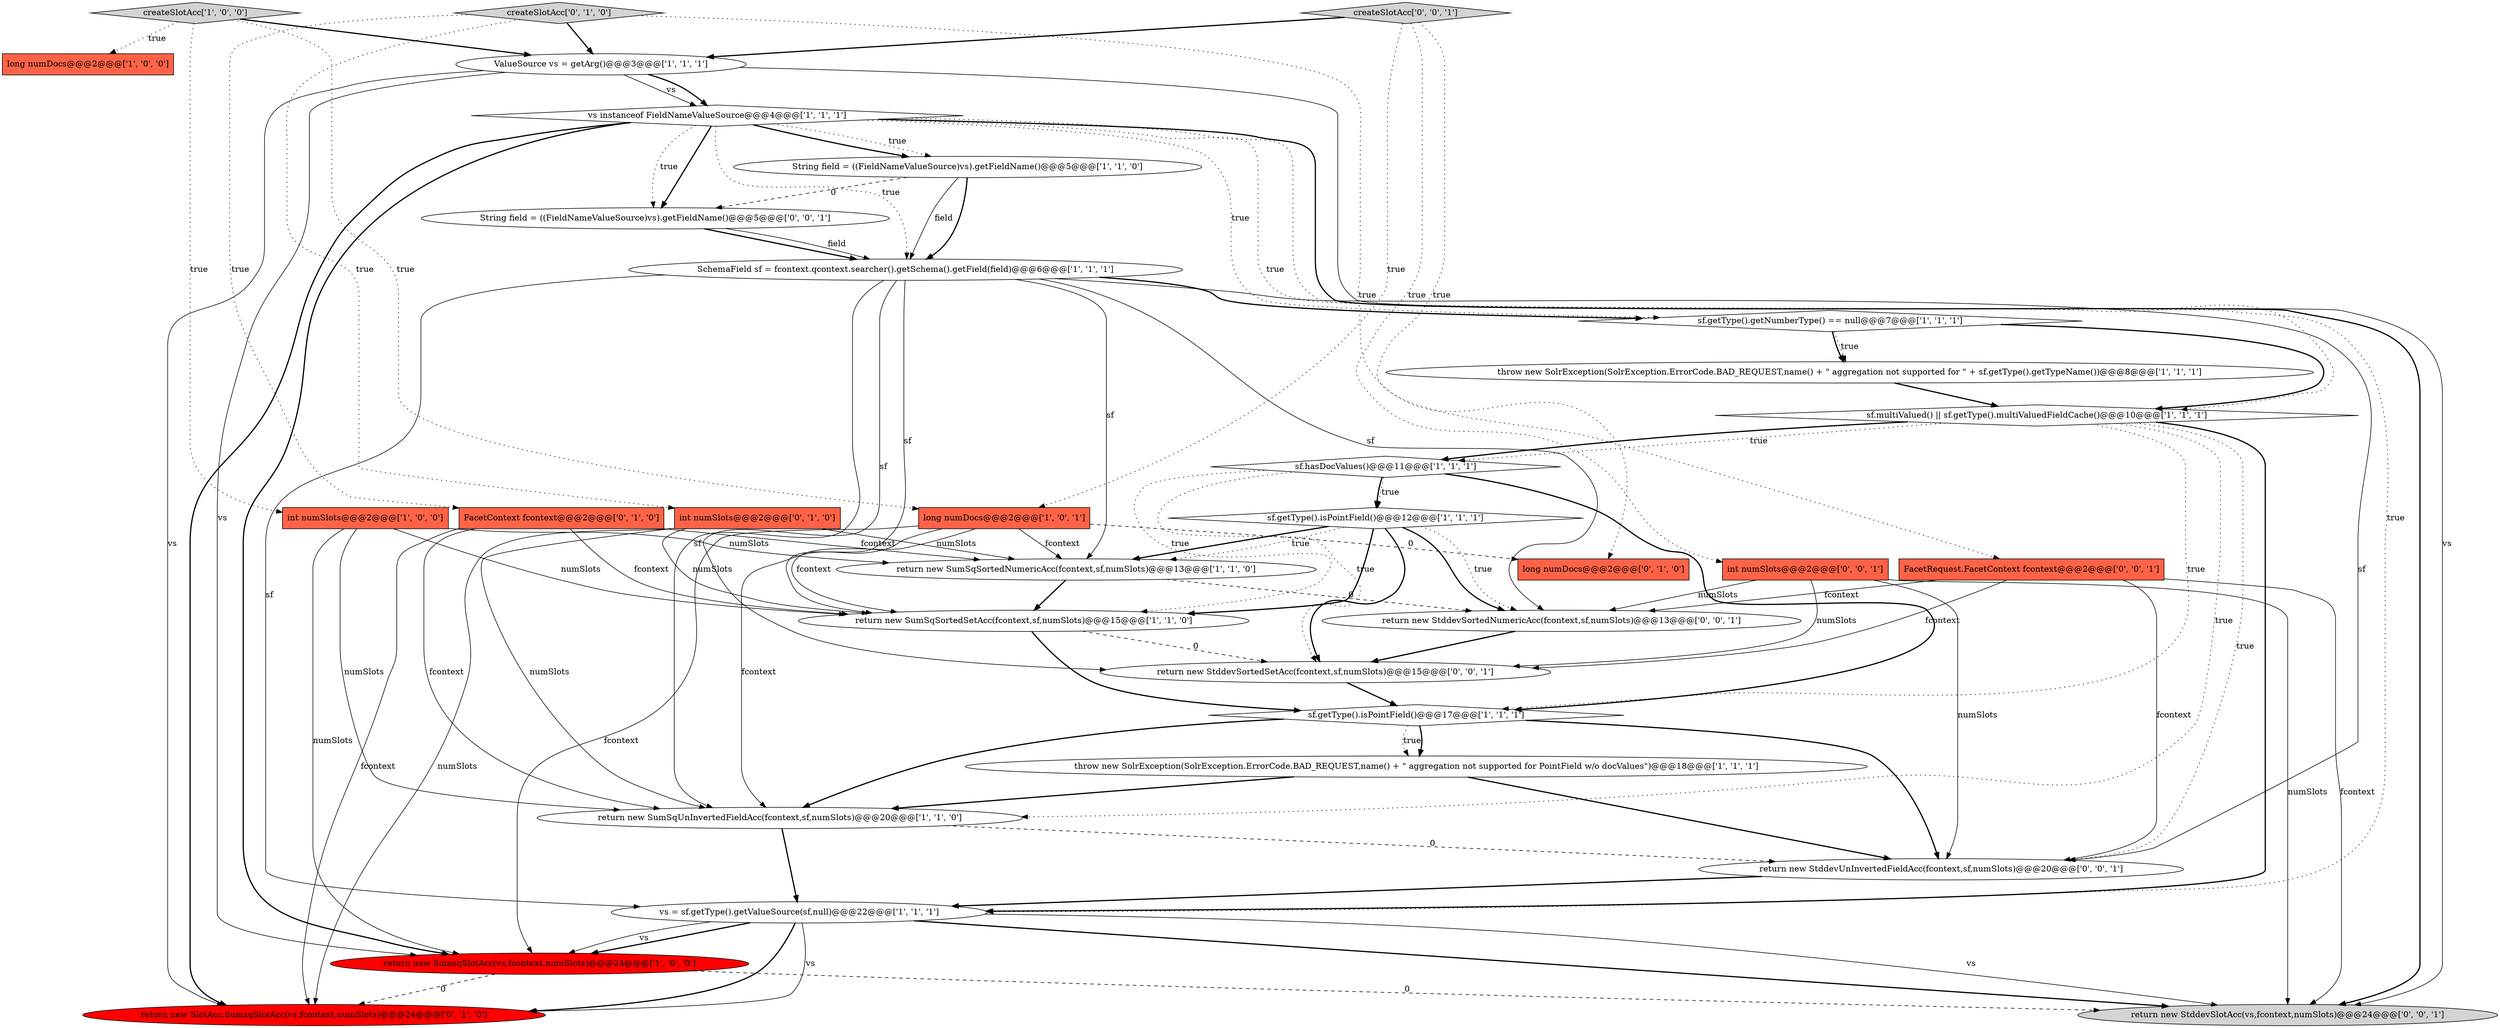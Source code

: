 digraph {
12 [style = filled, label = "return new SumSqSortedSetAcc(fcontext,sf,numSlots)@@@15@@@['1', '1', '0']", fillcolor = white, shape = ellipse image = "AAA0AAABBB1BBB"];
29 [style = filled, label = "int numSlots@@@2@@@['0', '0', '1']", fillcolor = tomato, shape = box image = "AAA0AAABBB3BBB"];
19 [style = filled, label = "sf.getType().isPointField()@@@17@@@['1', '1', '1']", fillcolor = white, shape = diamond image = "AAA0AAABBB1BBB"];
18 [style = filled, label = "return new SumSqUnInvertedFieldAcc(fcontext,sf,numSlots)@@@20@@@['1', '1', '0']", fillcolor = white, shape = ellipse image = "AAA0AAABBB1BBB"];
14 [style = filled, label = "return new SumSqSortedNumericAcc(fcontext,sf,numSlots)@@@13@@@['1', '1', '0']", fillcolor = white, shape = ellipse image = "AAA0AAABBB1BBB"];
25 [style = filled, label = "return new StddevSortedNumericAcc(fcontext,sf,numSlots)@@@13@@@['0', '0', '1']", fillcolor = white, shape = ellipse image = "AAA0AAABBB3BBB"];
28 [style = filled, label = "FacetRequest.FacetContext fcontext@@@2@@@['0', '0', '1']", fillcolor = tomato, shape = box image = "AAA0AAABBB3BBB"];
31 [style = filled, label = "return new StddevSlotAcc(vs,fcontext,numSlots)@@@24@@@['0', '0', '1']", fillcolor = lightgray, shape = ellipse image = "AAA0AAABBB3BBB"];
15 [style = filled, label = "int numSlots@@@2@@@['1', '0', '0']", fillcolor = tomato, shape = box image = "AAA0AAABBB1BBB"];
2 [style = filled, label = "String field = ((FieldNameValueSource)vs).getFieldName()@@@5@@@['1', '1', '0']", fillcolor = white, shape = ellipse image = "AAA0AAABBB1BBB"];
26 [style = filled, label = "createSlotAcc['0', '0', '1']", fillcolor = lightgray, shape = diamond image = "AAA0AAABBB3BBB"];
21 [style = filled, label = "int numSlots@@@2@@@['0', '1', '0']", fillcolor = tomato, shape = box image = "AAA0AAABBB2BBB"];
27 [style = filled, label = "return new StddevSortedSetAcc(fcontext,sf,numSlots)@@@15@@@['0', '0', '1']", fillcolor = white, shape = ellipse image = "AAA0AAABBB3BBB"];
0 [style = filled, label = "sf.hasDocValues()@@@11@@@['1', '1', '1']", fillcolor = white, shape = diamond image = "AAA0AAABBB1BBB"];
6 [style = filled, label = "sf.getType().isPointField()@@@12@@@['1', '1', '1']", fillcolor = white, shape = diamond image = "AAA0AAABBB1BBB"];
1 [style = filled, label = "long numDocs@@@2@@@['1', '0', '0']", fillcolor = tomato, shape = box image = "AAA0AAABBB1BBB"];
9 [style = filled, label = "sf.multiValued() || sf.getType().multiValuedFieldCache()@@@10@@@['1', '1', '1']", fillcolor = white, shape = diamond image = "AAA0AAABBB1BBB"];
22 [style = filled, label = "return new SlotAcc.SumsqSlotAcc(vs,fcontext,numSlots)@@@24@@@['0', '1', '0']", fillcolor = red, shape = ellipse image = "AAA1AAABBB2BBB"];
30 [style = filled, label = "return new StddevUnInvertedFieldAcc(fcontext,sf,numSlots)@@@20@@@['0', '0', '1']", fillcolor = white, shape = ellipse image = "AAA0AAABBB3BBB"];
10 [style = filled, label = "SchemaField sf = fcontext.qcontext.searcher().getSchema().getField(field)@@@6@@@['1', '1', '1']", fillcolor = white, shape = ellipse image = "AAA0AAABBB1BBB"];
4 [style = filled, label = "throw new SolrException(SolrException.ErrorCode.BAD_REQUEST,name() + \" aggregation not supported for \" + sf.getType().getTypeName())@@@8@@@['1', '1', '1']", fillcolor = white, shape = ellipse image = "AAA0AAABBB1BBB"];
20 [style = filled, label = "FacetContext fcontext@@@2@@@['0', '1', '0']", fillcolor = tomato, shape = box image = "AAA0AAABBB2BBB"];
23 [style = filled, label = "createSlotAcc['0', '1', '0']", fillcolor = lightgray, shape = diamond image = "AAA0AAABBB2BBB"];
3 [style = filled, label = "createSlotAcc['1', '0', '0']", fillcolor = lightgray, shape = diamond image = "AAA0AAABBB1BBB"];
11 [style = filled, label = "return new SumsqSlotAcc(vs,fcontext,numSlots)@@@24@@@['1', '0', '0']", fillcolor = red, shape = ellipse image = "AAA1AAABBB1BBB"];
17 [style = filled, label = "long numDocs@@@2@@@['1', '0', '1']", fillcolor = tomato, shape = box image = "AAA0AAABBB1BBB"];
8 [style = filled, label = "ValueSource vs = getArg()@@@3@@@['1', '1', '1']", fillcolor = white, shape = ellipse image = "AAA0AAABBB1BBB"];
24 [style = filled, label = "long numDocs@@@2@@@['0', '1', '0']", fillcolor = tomato, shape = box image = "AAA1AAABBB2BBB"];
32 [style = filled, label = "String field = ((FieldNameValueSource)vs).getFieldName()@@@5@@@['0', '0', '1']", fillcolor = white, shape = ellipse image = "AAA0AAABBB3BBB"];
13 [style = filled, label = "vs instanceof FieldNameValueSource@@@4@@@['1', '1', '1']", fillcolor = white, shape = diamond image = "AAA0AAABBB1BBB"];
5 [style = filled, label = "vs = sf.getType().getValueSource(sf,null)@@@22@@@['1', '1', '1']", fillcolor = white, shape = ellipse image = "AAA0AAABBB1BBB"];
16 [style = filled, label = "sf.getType().getNumberType() == null@@@7@@@['1', '1', '1']", fillcolor = white, shape = diamond image = "AAA0AAABBB1BBB"];
7 [style = filled, label = "throw new SolrException(SolrException.ErrorCode.BAD_REQUEST,name() + \" aggregation not supported for PointField w/o docValues\")@@@18@@@['1', '1', '1']", fillcolor = white, shape = ellipse image = "AAA0AAABBB1BBB"];
0->12 [style = dotted, label="true"];
8->11 [style = solid, label="vs"];
10->5 [style = solid, label="sf"];
7->30 [style = bold, label=""];
17->24 [style = dashed, label="0"];
14->25 [style = dashed, label="0"];
10->25 [style = solid, label="sf"];
18->30 [style = dashed, label="0"];
2->32 [style = dashed, label="0"];
20->18 [style = solid, label="fcontext"];
13->5 [style = dotted, label="true"];
15->14 [style = solid, label="numSlots"];
5->22 [style = solid, label="vs"];
13->10 [style = dotted, label="true"];
0->6 [style = dotted, label="true"];
26->28 [style = dotted, label="true"];
9->5 [style = bold, label=""];
17->14 [style = solid, label="fcontext"];
27->19 [style = bold, label=""];
13->22 [style = bold, label=""];
13->31 [style = bold, label=""];
29->27 [style = solid, label="numSlots"];
16->9 [style = bold, label=""];
13->9 [style = dotted, label="true"];
19->18 [style = bold, label=""];
13->32 [style = bold, label=""];
28->27 [style = solid, label="fcontext"];
0->19 [style = bold, label=""];
23->21 [style = dotted, label="true"];
11->22 [style = dashed, label="0"];
29->31 [style = solid, label="numSlots"];
23->8 [style = bold, label=""];
17->18 [style = solid, label="fcontext"];
16->4 [style = dotted, label="true"];
5->11 [style = solid, label="vs"];
13->11 [style = bold, label=""];
32->10 [style = bold, label=""];
15->12 [style = solid, label="numSlots"];
13->32 [style = dotted, label="true"];
25->27 [style = bold, label=""];
8->13 [style = solid, label="vs"];
6->14 [style = dotted, label="true"];
10->27 [style = solid, label="sf"];
10->30 [style = solid, label="sf"];
6->25 [style = dotted, label="true"];
12->27 [style = dashed, label="0"];
10->18 [style = solid, label="sf"];
5->11 [style = bold, label=""];
3->17 [style = dotted, label="true"];
15->18 [style = solid, label="numSlots"];
5->22 [style = bold, label=""];
3->1 [style = dotted, label="true"];
23->24 [style = dotted, label="true"];
20->14 [style = solid, label="fcontext"];
4->9 [style = bold, label=""];
8->22 [style = solid, label="vs"];
13->16 [style = dotted, label="true"];
17->11 [style = solid, label="fcontext"];
9->0 [style = dotted, label="true"];
17->12 [style = solid, label="fcontext"];
21->14 [style = solid, label="numSlots"];
28->31 [style = solid, label="fcontext"];
26->8 [style = bold, label=""];
19->7 [style = dotted, label="true"];
2->10 [style = bold, label=""];
20->22 [style = solid, label="fcontext"];
13->2 [style = dotted, label="true"];
32->10 [style = solid, label="field"];
6->27 [style = bold, label=""];
23->20 [style = dotted, label="true"];
9->19 [style = dotted, label="true"];
2->10 [style = solid, label="field"];
10->16 [style = bold, label=""];
30->5 [style = bold, label=""];
11->31 [style = dashed, label="0"];
3->8 [style = bold, label=""];
28->30 [style = solid, label="fcontext"];
3->15 [style = dotted, label="true"];
26->17 [style = dotted, label="true"];
10->14 [style = solid, label="sf"];
7->18 [style = bold, label=""];
29->30 [style = solid, label="numSlots"];
5->31 [style = solid, label="vs"];
16->4 [style = bold, label=""];
9->30 [style = dotted, label="true"];
15->11 [style = solid, label="numSlots"];
8->13 [style = bold, label=""];
13->2 [style = bold, label=""];
6->12 [style = bold, label=""];
21->22 [style = solid, label="numSlots"];
10->12 [style = solid, label="sf"];
8->31 [style = solid, label="vs"];
21->12 [style = solid, label="numSlots"];
9->0 [style = bold, label=""];
0->6 [style = bold, label=""];
6->14 [style = bold, label=""];
5->31 [style = bold, label=""];
18->5 [style = bold, label=""];
14->12 [style = bold, label=""];
9->18 [style = dotted, label="true"];
26->29 [style = dotted, label="true"];
29->25 [style = solid, label="numSlots"];
0->27 [style = dotted, label="true"];
12->19 [style = bold, label=""];
28->25 [style = solid, label="fcontext"];
19->7 [style = bold, label=""];
21->18 [style = solid, label="numSlots"];
6->25 [style = bold, label=""];
19->30 [style = bold, label=""];
20->12 [style = solid, label="fcontext"];
}
